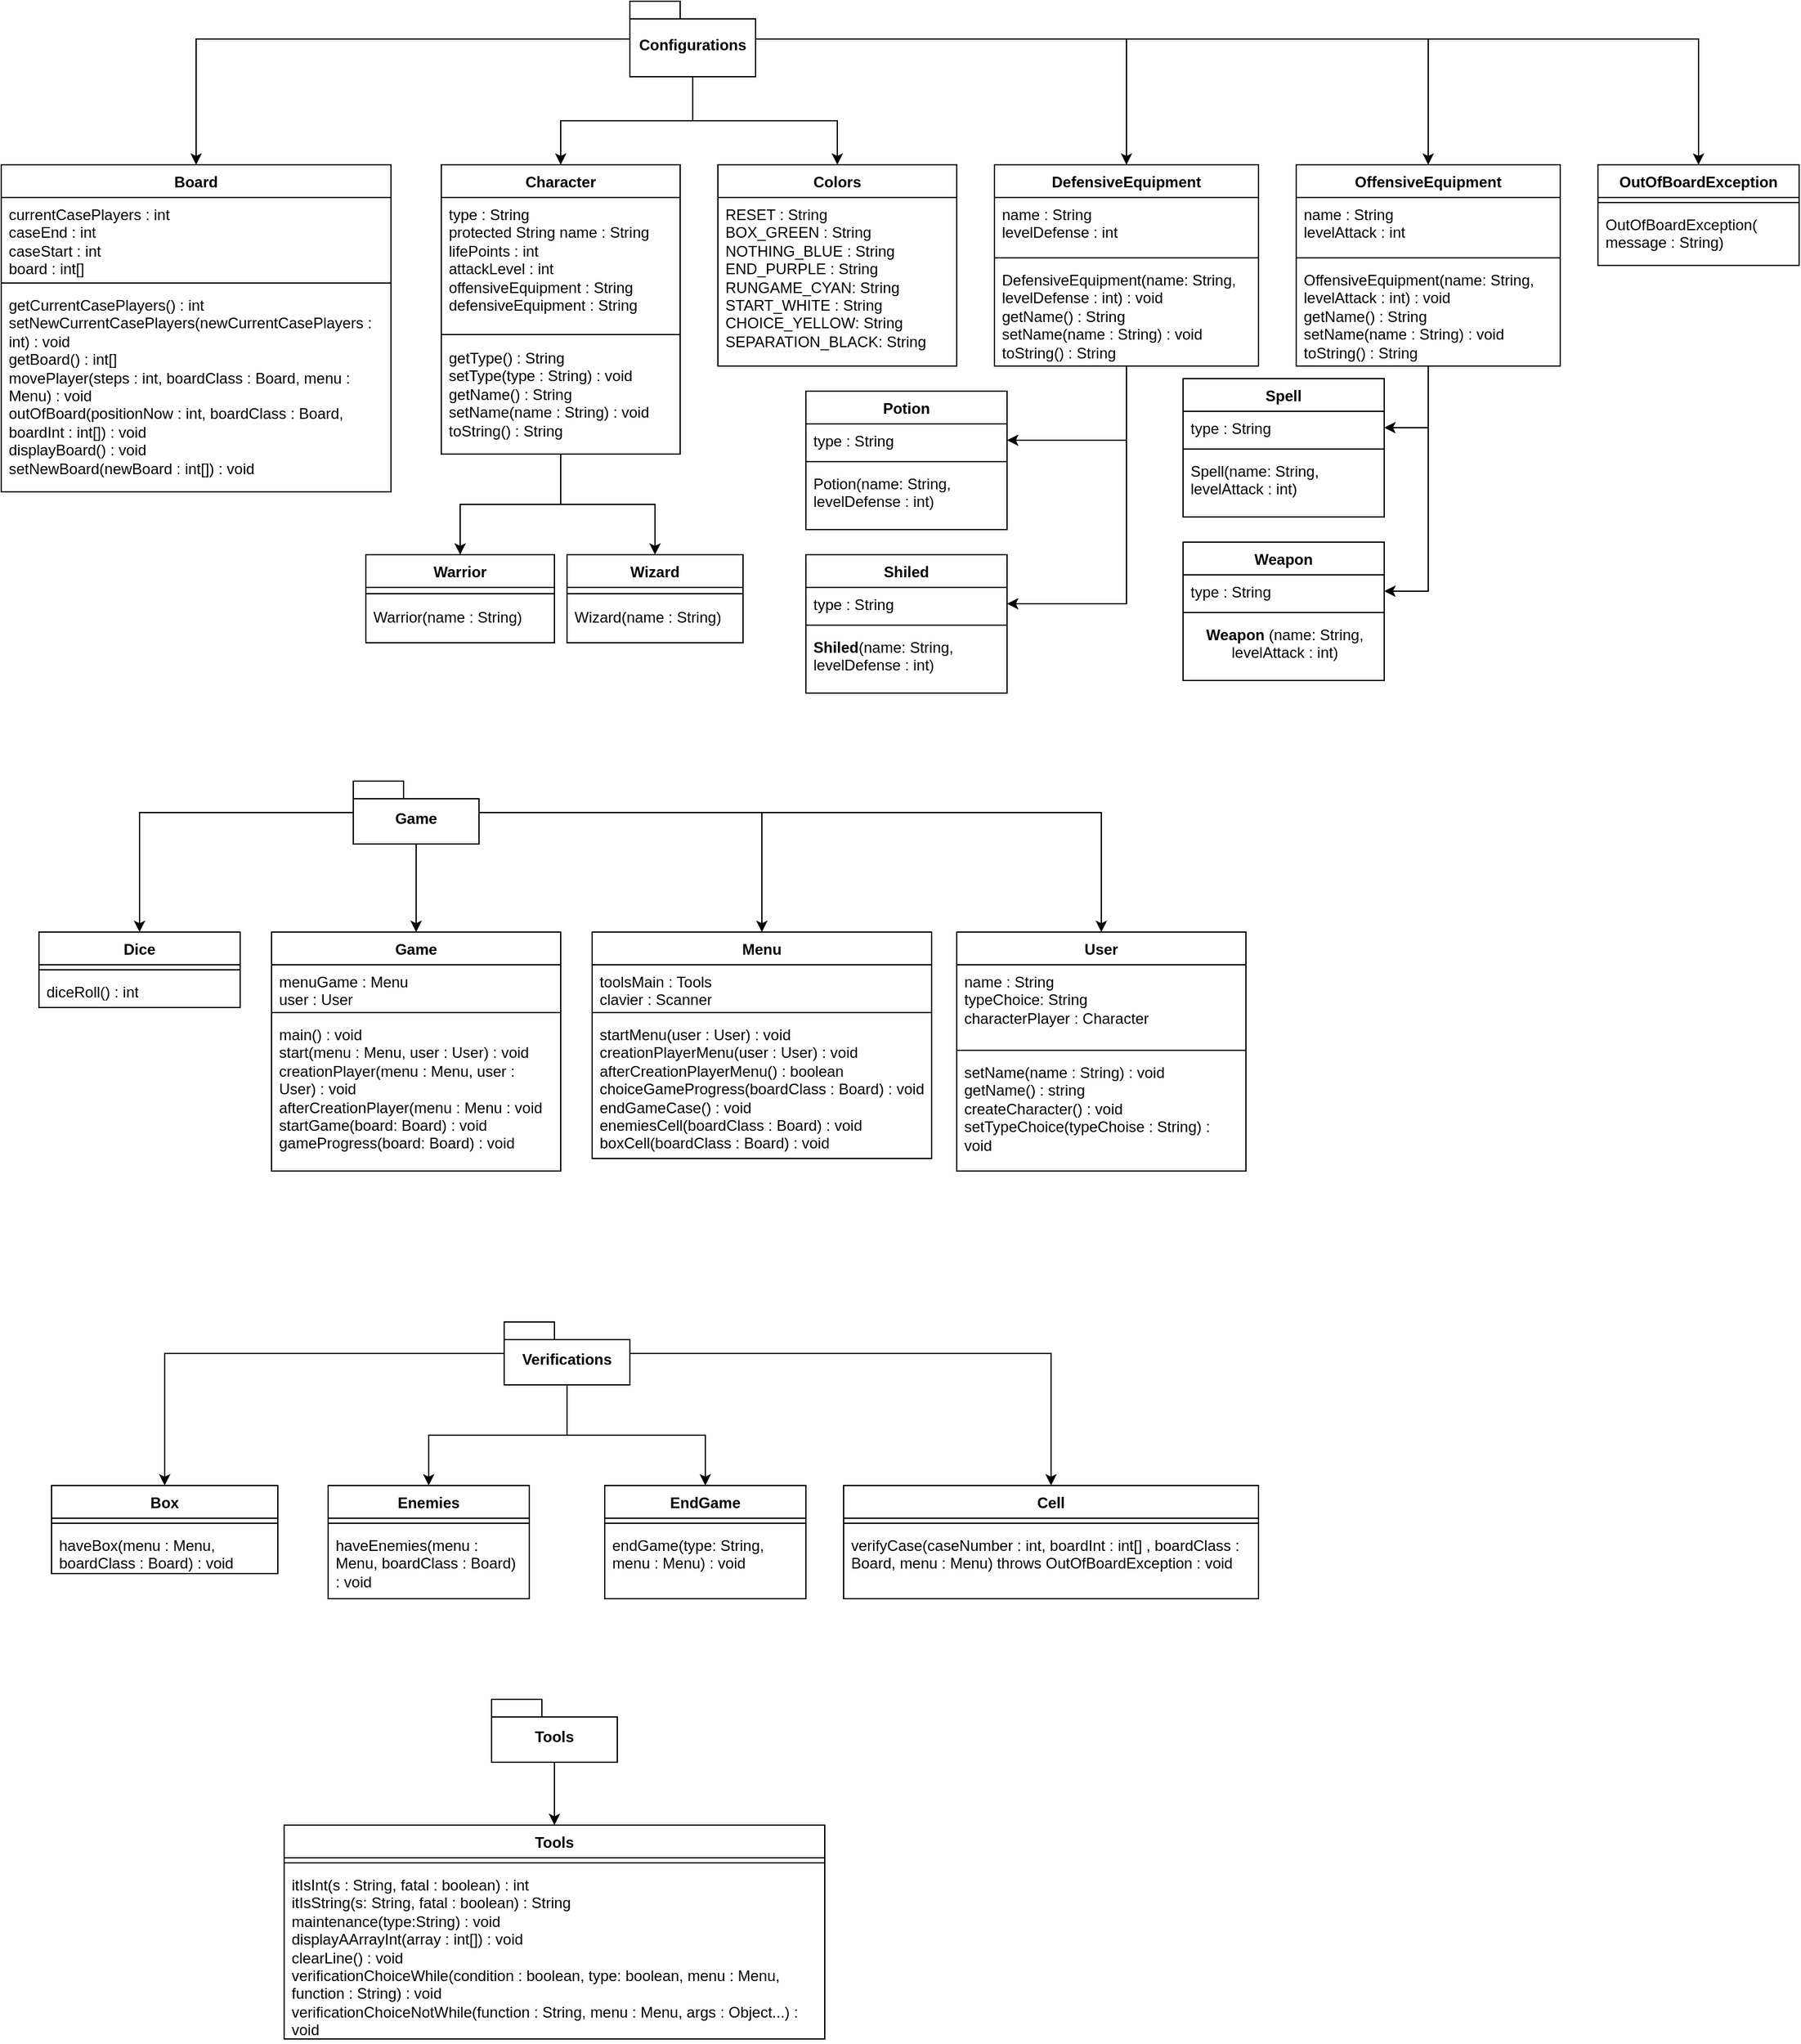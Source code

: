 <mxfile version="28.0.7">
  <diagram name="Page-1" id="CrOnmMi4J_5lJoW1jnji">
    <mxGraphModel dx="5704" dy="2904" grid="1" gridSize="10" guides="1" tooltips="1" connect="1" arrows="1" fold="1" page="1" pageScale="1" pageWidth="3300" pageHeight="2339" math="0" shadow="0">
      <root>
        <mxCell id="0" />
        <mxCell id="1" parent="0" />
        <mxCell id="Xvq-lza0X-djxPscBTqz-2" value="Board" style="swimlane;fontStyle=1;align=center;verticalAlign=top;childLayout=stackLayout;horizontal=1;startSize=26;horizontalStack=0;resizeParent=1;resizeParentMax=0;resizeLast=0;collapsible=1;marginBottom=0;whiteSpace=wrap;html=1;" parent="1" vertex="1">
          <mxGeometry x="30" y="140" width="310" height="260" as="geometry" />
        </mxCell>
        <mxCell id="Xvq-lza0X-djxPscBTqz-3" value="&lt;div&gt;currentCasePlayers : int&lt;/div&gt;&lt;div&gt;caseEnd : int&lt;/div&gt;&lt;div&gt;caseStart : int&lt;/div&gt;&lt;div&gt;board : int[]&lt;/div&gt;" style="text;strokeColor=none;fillColor=none;align=left;verticalAlign=top;spacingLeft=4;spacingRight=4;overflow=hidden;rotatable=0;points=[[0,0.5],[1,0.5]];portConstraint=eastwest;whiteSpace=wrap;html=1;" parent="Xvq-lza0X-djxPscBTqz-2" vertex="1">
          <mxGeometry y="26" width="310" height="64" as="geometry" />
        </mxCell>
        <mxCell id="Xvq-lza0X-djxPscBTqz-4" value="" style="line;strokeWidth=1;fillColor=none;align=left;verticalAlign=middle;spacingTop=-1;spacingLeft=3;spacingRight=3;rotatable=0;labelPosition=right;points=[];portConstraint=eastwest;strokeColor=inherit;" parent="Xvq-lza0X-djxPscBTqz-2" vertex="1">
          <mxGeometry y="90" width="310" height="8" as="geometry" />
        </mxCell>
        <mxCell id="Xvq-lza0X-djxPscBTqz-5" value="&lt;div&gt;getCurrentCasePlayers() : int&lt;/div&gt;&lt;div&gt;setNewCurrentCasePlayers(newCurrentCasePlayers : int) : void&lt;/div&gt;&lt;div&gt;getBoard() : int[]&lt;/div&gt;&lt;div&gt;movePlayer(steps : int, boardClass : Board, menu : Menu) : void&lt;/div&gt;&lt;div&gt;outOfBoard(positionNow : int, boardClass : Board, boardInt : int[]) : void&lt;/div&gt;&lt;div&gt;displayBoard() : void&lt;/div&gt;&lt;div&gt;setNewBoard(newBoard : int[]) : void&lt;/div&gt;" style="text;strokeColor=none;fillColor=none;align=left;verticalAlign=top;spacingLeft=4;spacingRight=4;overflow=hidden;rotatable=0;points=[[0,0.5],[1,0.5]];portConstraint=eastwest;whiteSpace=wrap;html=1;" parent="Xvq-lza0X-djxPscBTqz-2" vertex="1">
          <mxGeometry y="98" width="310" height="162" as="geometry" />
        </mxCell>
        <mxCell id="kYztOx51puu3Mf80ylwT-23" style="edgeStyle=orthogonalEdgeStyle;rounded=0;orthogonalLoop=1;jettySize=auto;html=1;entryX=0.5;entryY=0;entryDx=0;entryDy=0;" edge="1" parent="1" source="mu9f99pklsNn_qZX0C5U-1" target="Xvq-lza0X-djxPscBTqz-2">
          <mxGeometry relative="1" as="geometry" />
        </mxCell>
        <mxCell id="kYztOx51puu3Mf80ylwT-24" style="edgeStyle=orthogonalEdgeStyle;rounded=0;orthogonalLoop=1;jettySize=auto;html=1;entryX=0.5;entryY=0;entryDx=0;entryDy=0;" edge="1" parent="1" source="mu9f99pklsNn_qZX0C5U-1" target="kYztOx51puu3Mf80ylwT-2">
          <mxGeometry relative="1" as="geometry" />
        </mxCell>
        <mxCell id="kYztOx51puu3Mf80ylwT-25" style="edgeStyle=orthogonalEdgeStyle;rounded=0;orthogonalLoop=1;jettySize=auto;html=1;entryX=0.5;entryY=0;entryDx=0;entryDy=0;" edge="1" parent="1" source="mu9f99pklsNn_qZX0C5U-1" target="kYztOx51puu3Mf80ylwT-6">
          <mxGeometry relative="1" as="geometry" />
        </mxCell>
        <mxCell id="kYztOx51puu3Mf80ylwT-26" style="edgeStyle=orthogonalEdgeStyle;rounded=0;orthogonalLoop=1;jettySize=auto;html=1;" edge="1" parent="1" source="mu9f99pklsNn_qZX0C5U-1" target="kYztOx51puu3Mf80ylwT-15">
          <mxGeometry relative="1" as="geometry" />
        </mxCell>
        <mxCell id="kYztOx51puu3Mf80ylwT-27" style="edgeStyle=orthogonalEdgeStyle;rounded=0;orthogonalLoop=1;jettySize=auto;html=1;entryX=0.5;entryY=0;entryDx=0;entryDy=0;" edge="1" parent="1" source="mu9f99pklsNn_qZX0C5U-1" target="kYztOx51puu3Mf80ylwT-19">
          <mxGeometry relative="1" as="geometry" />
        </mxCell>
        <mxCell id="kYztOx51puu3Mf80ylwT-65" style="edgeStyle=orthogonalEdgeStyle;rounded=0;orthogonalLoop=1;jettySize=auto;html=1;entryX=0.5;entryY=0;entryDx=0;entryDy=0;" edge="1" parent="1" source="mu9f99pklsNn_qZX0C5U-1" target="kYztOx51puu3Mf80ylwT-61">
          <mxGeometry relative="1" as="geometry" />
        </mxCell>
        <mxCell id="mu9f99pklsNn_qZX0C5U-1" value="Configurations" style="shape=folder;fontStyle=1;spacingTop=10;tabWidth=40;tabHeight=14;tabPosition=left;html=1;whiteSpace=wrap;" parent="1" vertex="1">
          <mxGeometry x="530" y="10" width="100" height="60" as="geometry" />
        </mxCell>
        <mxCell id="mu9f99pklsNn_qZX0C5U-54" style="edgeStyle=orthogonalEdgeStyle;rounded=0;orthogonalLoop=1;jettySize=auto;html=1;entryX=0.5;entryY=0;entryDx=0;entryDy=0;" parent="1" source="mu9f99pklsNn_qZX0C5U-36" target="mu9f99pklsNn_qZX0C5U-37" edge="1">
          <mxGeometry relative="1" as="geometry" />
        </mxCell>
        <mxCell id="mu9f99pklsNn_qZX0C5U-55" style="edgeStyle=orthogonalEdgeStyle;rounded=0;orthogonalLoop=1;jettySize=auto;html=1;entryX=0.5;entryY=0;entryDx=0;entryDy=0;" parent="1" source="mu9f99pklsNn_qZX0C5U-36" target="mu9f99pklsNn_qZX0C5U-41" edge="1">
          <mxGeometry relative="1" as="geometry" />
        </mxCell>
        <mxCell id="kYztOx51puu3Mf80ylwT-73" style="edgeStyle=orthogonalEdgeStyle;rounded=0;orthogonalLoop=1;jettySize=auto;html=1;entryX=0.5;entryY=0;entryDx=0;entryDy=0;" edge="1" parent="1" source="mu9f99pklsNn_qZX0C5U-36" target="kYztOx51puu3Mf80ylwT-66">
          <mxGeometry relative="1" as="geometry" />
        </mxCell>
        <mxCell id="kYztOx51puu3Mf80ylwT-78" style="edgeStyle=orthogonalEdgeStyle;rounded=0;orthogonalLoop=1;jettySize=auto;html=1;entryX=0.5;entryY=0;entryDx=0;entryDy=0;" edge="1" parent="1" source="mu9f99pklsNn_qZX0C5U-36" target="kYztOx51puu3Mf80ylwT-74">
          <mxGeometry relative="1" as="geometry" />
        </mxCell>
        <mxCell id="mu9f99pklsNn_qZX0C5U-36" value="Game" style="shape=folder;fontStyle=1;spacingTop=10;tabWidth=40;tabHeight=14;tabPosition=left;html=1;whiteSpace=wrap;" parent="1" vertex="1">
          <mxGeometry x="310" y="630" width="100" height="50" as="geometry" />
        </mxCell>
        <mxCell id="mu9f99pklsNn_qZX0C5U-37" value="Dice" style="swimlane;fontStyle=1;align=center;verticalAlign=top;childLayout=stackLayout;horizontal=1;startSize=26;horizontalStack=0;resizeParent=1;resizeParentMax=0;resizeLast=0;collapsible=1;marginBottom=0;whiteSpace=wrap;html=1;" parent="1" vertex="1">
          <mxGeometry x="60" y="750" width="160" height="60" as="geometry" />
        </mxCell>
        <mxCell id="mu9f99pklsNn_qZX0C5U-39" value="" style="line;strokeWidth=1;fillColor=none;align=left;verticalAlign=middle;spacingTop=-1;spacingLeft=3;spacingRight=3;rotatable=0;labelPosition=right;points=[];portConstraint=eastwest;strokeColor=inherit;" parent="mu9f99pklsNn_qZX0C5U-37" vertex="1">
          <mxGeometry y="26" width="160" height="8" as="geometry" />
        </mxCell>
        <mxCell id="mu9f99pklsNn_qZX0C5U-40" value="diceRoll() : int" style="text;strokeColor=none;fillColor=none;align=left;verticalAlign=top;spacingLeft=4;spacingRight=4;overflow=hidden;rotatable=0;points=[[0,0.5],[1,0.5]];portConstraint=eastwest;whiteSpace=wrap;html=1;" parent="mu9f99pklsNn_qZX0C5U-37" vertex="1">
          <mxGeometry y="34" width="160" height="26" as="geometry" />
        </mxCell>
        <mxCell id="mu9f99pklsNn_qZX0C5U-41" value="Game" style="swimlane;fontStyle=1;align=center;verticalAlign=top;childLayout=stackLayout;horizontal=1;startSize=26;horizontalStack=0;resizeParent=1;resizeParentMax=0;resizeLast=0;collapsible=1;marginBottom=0;whiteSpace=wrap;html=1;" parent="1" vertex="1">
          <mxGeometry x="245" y="750" width="230" height="190" as="geometry" />
        </mxCell>
        <mxCell id="mu9f99pklsNn_qZX0C5U-42" value="menuGame : Menu&lt;div&gt;user : User&lt;/div&gt;" style="text;strokeColor=none;fillColor=none;align=left;verticalAlign=top;spacingLeft=4;spacingRight=4;overflow=hidden;rotatable=0;points=[[0,0.5],[1,0.5]];portConstraint=eastwest;whiteSpace=wrap;html=1;" parent="mu9f99pklsNn_qZX0C5U-41" vertex="1">
          <mxGeometry y="26" width="230" height="34" as="geometry" />
        </mxCell>
        <mxCell id="mu9f99pklsNn_qZX0C5U-43" value="" style="line;strokeWidth=1;fillColor=none;align=left;verticalAlign=middle;spacingTop=-1;spacingLeft=3;spacingRight=3;rotatable=0;labelPosition=right;points=[];portConstraint=eastwest;strokeColor=inherit;" parent="mu9f99pklsNn_qZX0C5U-41" vertex="1">
          <mxGeometry y="60" width="230" height="8" as="geometry" />
        </mxCell>
        <mxCell id="mu9f99pklsNn_qZX0C5U-44" value="&lt;div&gt;main() : void&lt;/div&gt;start(menu : Menu, user : User) : void&lt;div&gt;creationPlayer&lt;span style=&quot;background-color: transparent; color: light-dark(rgb(0, 0, 0), rgb(255, 255, 255));&quot;&gt;(menu : Menu, user : User) : void&lt;/span&gt;&lt;/div&gt;&lt;div&gt;afterCreationPlayer(menu : Menu : void&lt;span style=&quot;background-color: transparent; color: light-dark(rgb(0, 0, 0), rgb(255, 255, 255));&quot;&gt;&lt;/span&gt;&lt;/div&gt;&lt;div&gt;startGame(board: Board) : void&lt;/div&gt;&lt;div&gt;gameProgress(board: Board) : void&lt;/div&gt;" style="text;strokeColor=none;fillColor=none;align=left;verticalAlign=top;spacingLeft=4;spacingRight=4;overflow=hidden;rotatable=0;points=[[0,0.5],[1,0.5]];portConstraint=eastwest;whiteSpace=wrap;html=1;" parent="mu9f99pklsNn_qZX0C5U-41" vertex="1">
          <mxGeometry y="68" width="230" height="122" as="geometry" />
        </mxCell>
        <mxCell id="mu9f99pklsNn_qZX0C5U-58" value="Box" style="swimlane;fontStyle=1;align=center;verticalAlign=top;childLayout=stackLayout;horizontal=1;startSize=26;horizontalStack=0;resizeParent=1;resizeParentMax=0;resizeLast=0;collapsible=1;marginBottom=0;whiteSpace=wrap;html=1;" parent="1" vertex="1">
          <mxGeometry x="70" y="1190" width="180" height="70" as="geometry" />
        </mxCell>
        <mxCell id="mu9f99pklsNn_qZX0C5U-60" value="" style="line;strokeWidth=1;fillColor=none;align=left;verticalAlign=middle;spacingTop=-1;spacingLeft=3;spacingRight=3;rotatable=0;labelPosition=right;points=[];portConstraint=eastwest;strokeColor=inherit;" parent="mu9f99pklsNn_qZX0C5U-58" vertex="1">
          <mxGeometry y="26" width="180" height="8" as="geometry" />
        </mxCell>
        <mxCell id="mu9f99pklsNn_qZX0C5U-61" value="haveBox(menu : Menu, boardClass : Board) : void" style="text;strokeColor=none;fillColor=none;align=left;verticalAlign=top;spacingLeft=4;spacingRight=4;overflow=hidden;rotatable=0;points=[[0,0.5],[1,0.5]];portConstraint=eastwest;whiteSpace=wrap;html=1;" parent="mu9f99pklsNn_qZX0C5U-58" vertex="1">
          <mxGeometry y="34" width="180" height="36" as="geometry" />
        </mxCell>
        <mxCell id="mu9f99pklsNn_qZX0C5U-62" style="edgeStyle=orthogonalEdgeStyle;rounded=0;orthogonalLoop=1;jettySize=auto;html=1;entryX=0.5;entryY=0;entryDx=0;entryDy=0;" parent="1" source="mu9f99pklsNn_qZX0C5U-65" target="mu9f99pklsNn_qZX0C5U-58" edge="1">
          <mxGeometry relative="1" as="geometry" />
        </mxCell>
        <mxCell id="mu9f99pklsNn_qZX0C5U-78" style="edgeStyle=orthogonalEdgeStyle;rounded=0;orthogonalLoop=1;jettySize=auto;html=1;entryX=0.5;entryY=0;entryDx=0;entryDy=0;" parent="1" source="mu9f99pklsNn_qZX0C5U-65" target="mu9f99pklsNn_qZX0C5U-66" edge="1">
          <mxGeometry relative="1" as="geometry" />
        </mxCell>
        <mxCell id="mu9f99pklsNn_qZX0C5U-79" style="edgeStyle=orthogonalEdgeStyle;rounded=0;orthogonalLoop=1;jettySize=auto;html=1;entryX=0.5;entryY=0;entryDx=0;entryDy=0;" parent="1" source="mu9f99pklsNn_qZX0C5U-65" target="mu9f99pklsNn_qZX0C5U-70" edge="1">
          <mxGeometry relative="1" as="geometry" />
        </mxCell>
        <mxCell id="mu9f99pklsNn_qZX0C5U-80" style="edgeStyle=orthogonalEdgeStyle;rounded=0;orthogonalLoop=1;jettySize=auto;html=1;entryX=0.5;entryY=0;entryDx=0;entryDy=0;" parent="1" source="mu9f99pklsNn_qZX0C5U-65" target="mu9f99pklsNn_qZX0C5U-74" edge="1">
          <mxGeometry relative="1" as="geometry" />
        </mxCell>
        <mxCell id="mu9f99pklsNn_qZX0C5U-65" value="Verifications" style="shape=folder;fontStyle=1;spacingTop=10;tabWidth=40;tabHeight=14;tabPosition=left;html=1;whiteSpace=wrap;" parent="1" vertex="1">
          <mxGeometry x="430" y="1060" width="100" height="50" as="geometry" />
        </mxCell>
        <mxCell id="mu9f99pklsNn_qZX0C5U-66" value="Enemies" style="swimlane;fontStyle=1;align=center;verticalAlign=top;childLayout=stackLayout;horizontal=1;startSize=26;horizontalStack=0;resizeParent=1;resizeParentMax=0;resizeLast=0;collapsible=1;marginBottom=0;whiteSpace=wrap;html=1;" parent="1" vertex="1">
          <mxGeometry x="290" y="1190" width="160" height="90" as="geometry" />
        </mxCell>
        <mxCell id="mu9f99pklsNn_qZX0C5U-68" value="" style="line;strokeWidth=1;fillColor=none;align=left;verticalAlign=middle;spacingTop=-1;spacingLeft=3;spacingRight=3;rotatable=0;labelPosition=right;points=[];portConstraint=eastwest;strokeColor=inherit;" parent="mu9f99pklsNn_qZX0C5U-66" vertex="1">
          <mxGeometry y="26" width="160" height="8" as="geometry" />
        </mxCell>
        <mxCell id="mu9f99pklsNn_qZX0C5U-69" value="haveEnemies(menu : Menu, boardClass : Board) : void" style="text;strokeColor=none;fillColor=none;align=left;verticalAlign=top;spacingLeft=4;spacingRight=4;overflow=hidden;rotatable=0;points=[[0,0.5],[1,0.5]];portConstraint=eastwest;whiteSpace=wrap;html=1;" parent="mu9f99pklsNn_qZX0C5U-66" vertex="1">
          <mxGeometry y="34" width="160" height="56" as="geometry" />
        </mxCell>
        <mxCell id="mu9f99pklsNn_qZX0C5U-70" value="EndGame" style="swimlane;fontStyle=1;align=center;verticalAlign=top;childLayout=stackLayout;horizontal=1;startSize=26;horizontalStack=0;resizeParent=1;resizeParentMax=0;resizeLast=0;collapsible=1;marginBottom=0;whiteSpace=wrap;html=1;" parent="1" vertex="1">
          <mxGeometry x="510" y="1190" width="160" height="90" as="geometry" />
        </mxCell>
        <mxCell id="mu9f99pklsNn_qZX0C5U-72" value="" style="line;strokeWidth=1;fillColor=none;align=left;verticalAlign=middle;spacingTop=-1;spacingLeft=3;spacingRight=3;rotatable=0;labelPosition=right;points=[];portConstraint=eastwest;strokeColor=inherit;" parent="mu9f99pklsNn_qZX0C5U-70" vertex="1">
          <mxGeometry y="26" width="160" height="8" as="geometry" />
        </mxCell>
        <mxCell id="mu9f99pklsNn_qZX0C5U-73" value="endGame(type: String, menu : Menu) : void" style="text;strokeColor=none;fillColor=none;align=left;verticalAlign=top;spacingLeft=4;spacingRight=4;overflow=hidden;rotatable=0;points=[[0,0.5],[1,0.5]];portConstraint=eastwest;whiteSpace=wrap;html=1;" parent="mu9f99pklsNn_qZX0C5U-70" vertex="1">
          <mxGeometry y="34" width="160" height="56" as="geometry" />
        </mxCell>
        <mxCell id="mu9f99pklsNn_qZX0C5U-74" value="Cell" style="swimlane;fontStyle=1;align=center;verticalAlign=top;childLayout=stackLayout;horizontal=1;startSize=26;horizontalStack=0;resizeParent=1;resizeParentMax=0;resizeLast=0;collapsible=1;marginBottom=0;whiteSpace=wrap;html=1;" parent="1" vertex="1">
          <mxGeometry x="700" y="1190" width="330" height="90" as="geometry" />
        </mxCell>
        <mxCell id="mu9f99pklsNn_qZX0C5U-76" value="" style="line;strokeWidth=1;fillColor=none;align=left;verticalAlign=middle;spacingTop=-1;spacingLeft=3;spacingRight=3;rotatable=0;labelPosition=right;points=[];portConstraint=eastwest;strokeColor=inherit;" parent="mu9f99pklsNn_qZX0C5U-74" vertex="1">
          <mxGeometry y="26" width="330" height="8" as="geometry" />
        </mxCell>
        <mxCell id="mu9f99pklsNn_qZX0C5U-77" value="verifyCase(caseNumber : int, boardInt : int[] , boardClass : Board, menu : Menu) throws OutOfBoardException : void&amp;nbsp;" style="text;strokeColor=none;fillColor=none;align=left;verticalAlign=top;spacingLeft=4;spacingRight=4;overflow=hidden;rotatable=0;points=[[0,0.5],[1,0.5]];portConstraint=eastwest;whiteSpace=wrap;html=1;" parent="mu9f99pklsNn_qZX0C5U-74" vertex="1">
          <mxGeometry y="34" width="330" height="56" as="geometry" />
        </mxCell>
        <mxCell id="kYztOx51puu3Mf80ylwT-32" value="" style="edgeStyle=orthogonalEdgeStyle;rounded=0;orthogonalLoop=1;jettySize=auto;html=1;" edge="1" parent="1" source="kYztOx51puu3Mf80ylwT-2" target="kYztOx51puu3Mf80ylwT-28">
          <mxGeometry relative="1" as="geometry" />
        </mxCell>
        <mxCell id="kYztOx51puu3Mf80ylwT-36" style="edgeStyle=orthogonalEdgeStyle;rounded=0;orthogonalLoop=1;jettySize=auto;html=1;entryX=0.5;entryY=0;entryDx=0;entryDy=0;" edge="1" parent="1" source="kYztOx51puu3Mf80ylwT-2" target="kYztOx51puu3Mf80ylwT-33">
          <mxGeometry relative="1" as="geometry" />
        </mxCell>
        <mxCell id="kYztOx51puu3Mf80ylwT-2" value="Character" style="swimlane;fontStyle=1;align=center;verticalAlign=top;childLayout=stackLayout;horizontal=1;startSize=26;horizontalStack=0;resizeParent=1;resizeParentMax=0;resizeLast=0;collapsible=1;marginBottom=0;whiteSpace=wrap;html=1;" vertex="1" parent="1">
          <mxGeometry x="380" y="140" width="190" height="230" as="geometry" />
        </mxCell>
        <mxCell id="kYztOx51puu3Mf80ylwT-3" value="&lt;div&gt;type :&amp;nbsp;&lt;span style=&quot;background-color: transparent; color: light-dark(rgb(0, 0, 0), rgb(255, 255, 255));&quot;&gt;String&lt;/span&gt;&lt;/div&gt;&lt;div&gt;&lt;span style=&quot;background-color: transparent; color: light-dark(rgb(0, 0, 0), rgb(255, 255, 255));&quot;&gt;protected String name&amp;nbsp;&lt;/span&gt;&lt;span style=&quot;background-color: transparent; color: light-dark(rgb(0, 0, 0), rgb(255, 255, 255));&quot;&gt;:&amp;nbsp;&lt;/span&gt;&lt;span style=&quot;background-color: transparent; color: light-dark(rgb(0, 0, 0), rgb(255, 255, 255));&quot;&gt;String&lt;/span&gt;&lt;/div&gt;&lt;div&gt;&lt;span style=&quot;background-color: transparent; color: light-dark(rgb(0, 0, 0), rgb(255, 255, 255));&quot;&gt;lifePoints&amp;nbsp;&lt;/span&gt;&lt;span style=&quot;background-color: transparent; color: light-dark(rgb(0, 0, 0), rgb(255, 255, 255));&quot;&gt;:&amp;nbsp;&lt;/span&gt;&lt;span style=&quot;background-color: transparent; color: light-dark(rgb(0, 0, 0), rgb(255, 255, 255));&quot;&gt;int&lt;/span&gt;&lt;/div&gt;&lt;div&gt;&lt;span style=&quot;background-color: transparent; color: light-dark(rgb(0, 0, 0), rgb(255, 255, 255));&quot;&gt;attackLevel&amp;nbsp;&lt;/span&gt;&lt;span style=&quot;background-color: transparent; color: light-dark(rgb(0, 0, 0), rgb(255, 255, 255));&quot;&gt;:&amp;nbsp;&lt;/span&gt;&lt;span style=&quot;background-color: transparent; color: light-dark(rgb(0, 0, 0), rgb(255, 255, 255));&quot;&gt;int&lt;/span&gt;&lt;/div&gt;&lt;div&gt;offensiveEquipment&amp;nbsp;&lt;span style=&quot;background-color: transparent; color: light-dark(rgb(0, 0, 0), rgb(255, 255, 255));&quot;&gt;:&amp;nbsp;&lt;/span&gt;&lt;span style=&quot;background-color: transparent; color: light-dark(rgb(0, 0, 0), rgb(255, 255, 255));&quot;&gt;String&lt;/span&gt;&lt;/div&gt;&lt;div&gt;&lt;span style=&quot;background-color: transparent; color: light-dark(rgb(0, 0, 0), rgb(255, 255, 255));&quot;&gt;defensiveEquipment&amp;nbsp;&lt;/span&gt;&lt;span style=&quot;background-color: transparent; color: light-dark(rgb(0, 0, 0), rgb(255, 255, 255));&quot;&gt;:&amp;nbsp;&lt;/span&gt;&lt;span style=&quot;background-color: transparent; color: light-dark(rgb(0, 0, 0), rgb(255, 255, 255));&quot;&gt;String&lt;/span&gt;&lt;/div&gt;" style="text;strokeColor=none;fillColor=none;align=left;verticalAlign=top;spacingLeft=4;spacingRight=4;overflow=hidden;rotatable=0;points=[[0,0.5],[1,0.5]];portConstraint=eastwest;whiteSpace=wrap;html=1;" vertex="1" parent="kYztOx51puu3Mf80ylwT-2">
          <mxGeometry y="26" width="190" height="104" as="geometry" />
        </mxCell>
        <mxCell id="kYztOx51puu3Mf80ylwT-4" value="" style="line;strokeWidth=1;fillColor=none;align=left;verticalAlign=middle;spacingTop=-1;spacingLeft=3;spacingRight=3;rotatable=0;labelPosition=right;points=[];portConstraint=eastwest;strokeColor=inherit;" vertex="1" parent="kYztOx51puu3Mf80ylwT-2">
          <mxGeometry y="130" width="190" height="10" as="geometry" />
        </mxCell>
        <mxCell id="kYztOx51puu3Mf80ylwT-5" value="&lt;div&gt;getType() : String&lt;/div&gt;&lt;div&gt;setType(type : String) : void&lt;/div&gt;&lt;div&gt;getName() : String&lt;/div&gt;&lt;div&gt;setName(name : String) : void&lt;/div&gt;&lt;div&gt;toString() : String&lt;/div&gt;" style="text;strokeColor=none;fillColor=none;align=left;verticalAlign=top;spacingLeft=4;spacingRight=4;overflow=hidden;rotatable=0;points=[[0,0.5],[1,0.5]];portConstraint=eastwest;whiteSpace=wrap;html=1;" vertex="1" parent="kYztOx51puu3Mf80ylwT-2">
          <mxGeometry y="140" width="190" height="90" as="geometry" />
        </mxCell>
        <mxCell id="kYztOx51puu3Mf80ylwT-6" value="Colors" style="swimlane;fontStyle=1;align=center;verticalAlign=top;childLayout=stackLayout;horizontal=1;startSize=26;horizontalStack=0;resizeParent=1;resizeParentMax=0;resizeLast=0;collapsible=1;marginBottom=0;whiteSpace=wrap;html=1;" vertex="1" parent="1">
          <mxGeometry x="600" y="140" width="190" height="160" as="geometry" />
        </mxCell>
        <mxCell id="kYztOx51puu3Mf80ylwT-7" value="&lt;div&gt;RESET :&amp;nbsp;&lt;span style=&quot;background-color: transparent; color: light-dark(rgb(0, 0, 0), rgb(255, 255, 255));&quot;&gt;String&lt;/span&gt;&lt;/div&gt;&lt;div&gt;BOX_GREEN&amp;nbsp;&lt;span style=&quot;background-color: transparent; color: light-dark(rgb(0, 0, 0), rgb(255, 255, 255));&quot;&gt;:&amp;nbsp;&lt;/span&gt;&lt;span style=&quot;background-color: transparent; color: light-dark(rgb(0, 0, 0), rgb(255, 255, 255));&quot;&gt;String&lt;/span&gt;&lt;/div&gt;&lt;div&gt;NOTHING_BLUE&amp;nbsp;&lt;span style=&quot;background-color: transparent; color: light-dark(rgb(0, 0, 0), rgb(255, 255, 255));&quot;&gt;:&amp;nbsp;&lt;/span&gt;&lt;span style=&quot;background-color: transparent; color: light-dark(rgb(0, 0, 0), rgb(255, 255, 255));&quot;&gt;String&lt;/span&gt;&lt;/div&gt;&lt;div&gt;END_PURPLE&amp;nbsp;&lt;span style=&quot;background-color: transparent; color: light-dark(rgb(0, 0, 0), rgb(255, 255, 255));&quot;&gt;:&amp;nbsp;&lt;/span&gt;&lt;span style=&quot;background-color: transparent; color: light-dark(rgb(0, 0, 0), rgb(255, 255, 255));&quot;&gt;String&lt;/span&gt;&lt;/div&gt;&lt;div&gt;RUNGAME_CYAN&lt;span style=&quot;background-color: transparent; color: light-dark(rgb(0, 0, 0), rgb(255, 255, 255));&quot;&gt;:&amp;nbsp;&lt;/span&gt;&lt;span style=&quot;background-color: transparent; color: light-dark(rgb(0, 0, 0), rgb(255, 255, 255));&quot;&gt;String&lt;/span&gt;&lt;/div&gt;&lt;div&gt;START_WHITE&amp;nbsp;&lt;span style=&quot;background-color: transparent; color: light-dark(rgb(0, 0, 0), rgb(255, 255, 255));&quot;&gt;:&amp;nbsp;&lt;/span&gt;&lt;span style=&quot;background-color: transparent; color: light-dark(rgb(0, 0, 0), rgb(255, 255, 255));&quot;&gt;String&lt;/span&gt;&lt;/div&gt;&lt;div&gt;CHOICE_YELLOW&lt;span style=&quot;background-color: transparent; color: light-dark(rgb(0, 0, 0), rgb(255, 255, 255));&quot;&gt;:&amp;nbsp;&lt;/span&gt;&lt;span style=&quot;background-color: transparent; color: light-dark(rgb(0, 0, 0), rgb(255, 255, 255));&quot;&gt;String&lt;/span&gt;&lt;/div&gt;&lt;div&gt;SEPARATION_BLACK&lt;span style=&quot;background-color: transparent; color: light-dark(rgb(0, 0, 0), rgb(255, 255, 255));&quot;&gt;:&amp;nbsp;&lt;/span&gt;&lt;span style=&quot;background-color: transparent; color: light-dark(rgb(0, 0, 0), rgb(255, 255, 255));&quot;&gt;String&lt;/span&gt;&lt;/div&gt;" style="text;strokeColor=none;fillColor=none;align=left;verticalAlign=top;spacingLeft=4;spacingRight=4;overflow=hidden;rotatable=0;points=[[0,0.5],[1,0.5]];portConstraint=eastwest;whiteSpace=wrap;html=1;" vertex="1" parent="kYztOx51puu3Mf80ylwT-6">
          <mxGeometry y="26" width="190" height="134" as="geometry" />
        </mxCell>
        <mxCell id="kYztOx51puu3Mf80ylwT-40" style="edgeStyle=orthogonalEdgeStyle;rounded=0;orthogonalLoop=1;jettySize=auto;html=1;entryX=1;entryY=0.5;entryDx=0;entryDy=0;" edge="1" parent="1" source="kYztOx51puu3Mf80ylwT-15" target="kYztOx51puu3Mf80ylwT-42">
          <mxGeometry relative="1" as="geometry">
            <mxPoint x="860" y="357.5" as="targetPoint" />
          </mxGeometry>
        </mxCell>
        <mxCell id="kYztOx51puu3Mf80ylwT-50" style="edgeStyle=orthogonalEdgeStyle;rounded=0;orthogonalLoop=1;jettySize=auto;html=1;entryX=1;entryY=0.5;entryDx=0;entryDy=0;" edge="1" parent="1" source="kYztOx51puu3Mf80ylwT-15" target="kYztOx51puu3Mf80ylwT-46">
          <mxGeometry relative="1" as="geometry" />
        </mxCell>
        <mxCell id="kYztOx51puu3Mf80ylwT-15" value="DefensiveEquipment" style="swimlane;fontStyle=1;align=center;verticalAlign=top;childLayout=stackLayout;horizontal=1;startSize=26;horizontalStack=0;resizeParent=1;resizeParentMax=0;resizeLast=0;collapsible=1;marginBottom=0;whiteSpace=wrap;html=1;" vertex="1" parent="1">
          <mxGeometry x="820" y="140" width="210" height="160" as="geometry" />
        </mxCell>
        <mxCell id="kYztOx51puu3Mf80ylwT-16" value="&lt;div&gt;name :&amp;nbsp;&lt;span style=&quot;background-color: transparent; color: light-dark(rgb(0, 0, 0), rgb(255, 255, 255));&quot;&gt;String&lt;/span&gt;&lt;/div&gt;&lt;div&gt;&lt;span style=&quot;background-color: transparent; color: light-dark(rgb(0, 0, 0), rgb(255, 255, 255));&quot;&gt;levelDefense :&amp;nbsp;&lt;/span&gt;&lt;span style=&quot;background-color: transparent; color: light-dark(rgb(0, 0, 0), rgb(255, 255, 255));&quot;&gt;int&lt;/span&gt;&lt;/div&gt;" style="text;strokeColor=none;fillColor=none;align=left;verticalAlign=top;spacingLeft=4;spacingRight=4;overflow=hidden;rotatable=0;points=[[0,0.5],[1,0.5]];portConstraint=eastwest;whiteSpace=wrap;html=1;" vertex="1" parent="kYztOx51puu3Mf80ylwT-15">
          <mxGeometry y="26" width="210" height="44" as="geometry" />
        </mxCell>
        <mxCell id="kYztOx51puu3Mf80ylwT-17" value="" style="line;strokeWidth=1;fillColor=none;align=left;verticalAlign=middle;spacingTop=-1;spacingLeft=3;spacingRight=3;rotatable=0;labelPosition=right;points=[];portConstraint=eastwest;strokeColor=inherit;" vertex="1" parent="kYztOx51puu3Mf80ylwT-15">
          <mxGeometry y="70" width="210" height="8" as="geometry" />
        </mxCell>
        <mxCell id="kYztOx51puu3Mf80ylwT-18" value="DefensiveEquipment(name: String, levelDefense : int) : void&lt;div&gt;&lt;div&gt;getName() : String&lt;/div&gt;&lt;div&gt;setName(name : String) : void&lt;/div&gt;&lt;/div&gt;&lt;div&gt;toString() : String&lt;/div&gt;" style="text;strokeColor=none;fillColor=none;align=left;verticalAlign=top;spacingLeft=4;spacingRight=4;overflow=hidden;rotatable=0;points=[[0,0.5],[1,0.5]];portConstraint=eastwest;whiteSpace=wrap;html=1;" vertex="1" parent="kYztOx51puu3Mf80ylwT-15">
          <mxGeometry y="78" width="210" height="82" as="geometry" />
        </mxCell>
        <mxCell id="kYztOx51puu3Mf80ylwT-59" style="edgeStyle=orthogonalEdgeStyle;rounded=0;orthogonalLoop=1;jettySize=auto;html=1;entryX=1;entryY=0.5;entryDx=0;entryDy=0;" edge="1" parent="1" source="kYztOx51puu3Mf80ylwT-19" target="kYztOx51puu3Mf80ylwT-52">
          <mxGeometry relative="1" as="geometry" />
        </mxCell>
        <mxCell id="kYztOx51puu3Mf80ylwT-60" style="edgeStyle=orthogonalEdgeStyle;rounded=0;orthogonalLoop=1;jettySize=auto;html=1;entryX=1;entryY=0.5;entryDx=0;entryDy=0;" edge="1" parent="1" source="kYztOx51puu3Mf80ylwT-19" target="kYztOx51puu3Mf80ylwT-56">
          <mxGeometry relative="1" as="geometry" />
        </mxCell>
        <mxCell id="kYztOx51puu3Mf80ylwT-19" value="OffensiveEquipment" style="swimlane;fontStyle=1;align=center;verticalAlign=top;childLayout=stackLayout;horizontal=1;startSize=26;horizontalStack=0;resizeParent=1;resizeParentMax=0;resizeLast=0;collapsible=1;marginBottom=0;whiteSpace=wrap;html=1;" vertex="1" parent="1">
          <mxGeometry x="1060" y="140" width="210" height="160" as="geometry" />
        </mxCell>
        <mxCell id="kYztOx51puu3Mf80ylwT-20" value="&lt;div&gt;name :&amp;nbsp;&lt;span style=&quot;background-color: transparent; color: light-dark(rgb(0, 0, 0), rgb(255, 255, 255));&quot;&gt;String&lt;/span&gt;&lt;/div&gt;&lt;div&gt;&lt;span style=&quot;background-color: transparent;&quot;&gt;levelAttack&lt;/span&gt;&lt;span style=&quot;background-color: transparent; color: light-dark(rgb(0, 0, 0), rgb(255, 255, 255));&quot;&gt;&amp;nbsp;:&amp;nbsp;&lt;/span&gt;&lt;span style=&quot;background-color: transparent; color: light-dark(rgb(0, 0, 0), rgb(255, 255, 255));&quot;&gt;int&lt;/span&gt;&lt;/div&gt;" style="text;strokeColor=none;fillColor=none;align=left;verticalAlign=top;spacingLeft=4;spacingRight=4;overflow=hidden;rotatable=0;points=[[0,0.5],[1,0.5]];portConstraint=eastwest;whiteSpace=wrap;html=1;" vertex="1" parent="kYztOx51puu3Mf80ylwT-19">
          <mxGeometry y="26" width="210" height="44" as="geometry" />
        </mxCell>
        <mxCell id="kYztOx51puu3Mf80ylwT-21" value="" style="line;strokeWidth=1;fillColor=none;align=left;verticalAlign=middle;spacingTop=-1;spacingLeft=3;spacingRight=3;rotatable=0;labelPosition=right;points=[];portConstraint=eastwest;strokeColor=inherit;" vertex="1" parent="kYztOx51puu3Mf80ylwT-19">
          <mxGeometry y="70" width="210" height="8" as="geometry" />
        </mxCell>
        <mxCell id="kYztOx51puu3Mf80ylwT-22" value="OffensiveEquipment(name: String, levelAttack : int) : void&lt;div&gt;&lt;div&gt;getName() : String&lt;/div&gt;&lt;div&gt;setName(name : String) : void&lt;/div&gt;&lt;/div&gt;&lt;div&gt;toString() : String&lt;/div&gt;" style="text;strokeColor=none;fillColor=none;align=left;verticalAlign=top;spacingLeft=4;spacingRight=4;overflow=hidden;rotatable=0;points=[[0,0.5],[1,0.5]];portConstraint=eastwest;whiteSpace=wrap;html=1;" vertex="1" parent="kYztOx51puu3Mf80ylwT-19">
          <mxGeometry y="78" width="210" height="82" as="geometry" />
        </mxCell>
        <mxCell id="kYztOx51puu3Mf80ylwT-28" value="Warrior" style="swimlane;fontStyle=1;align=center;verticalAlign=top;childLayout=stackLayout;horizontal=1;startSize=26;horizontalStack=0;resizeParent=1;resizeParentMax=0;resizeLast=0;collapsible=1;marginBottom=0;whiteSpace=wrap;html=1;" vertex="1" parent="1">
          <mxGeometry x="320" y="450" width="150" height="70" as="geometry" />
        </mxCell>
        <mxCell id="kYztOx51puu3Mf80ylwT-30" value="" style="line;strokeWidth=1;fillColor=none;align=left;verticalAlign=middle;spacingTop=-1;spacingLeft=3;spacingRight=3;rotatable=0;labelPosition=right;points=[];portConstraint=eastwest;strokeColor=inherit;" vertex="1" parent="kYztOx51puu3Mf80ylwT-28">
          <mxGeometry y="26" width="150" height="10" as="geometry" />
        </mxCell>
        <mxCell id="kYztOx51puu3Mf80ylwT-31" value="&lt;div&gt;&lt;span style=&quot;background-color: transparent; color: light-dark(rgb(0, 0, 0), rgb(255, 255, 255));&quot;&gt;Warrior(name : String)&amp;nbsp;&lt;/span&gt;&lt;/div&gt;" style="text;strokeColor=none;fillColor=none;align=left;verticalAlign=top;spacingLeft=4;spacingRight=4;overflow=hidden;rotatable=0;points=[[0,0.5],[1,0.5]];portConstraint=eastwest;whiteSpace=wrap;html=1;" vertex="1" parent="kYztOx51puu3Mf80ylwT-28">
          <mxGeometry y="36" width="150" height="34" as="geometry" />
        </mxCell>
        <mxCell id="kYztOx51puu3Mf80ylwT-33" value="Wizard" style="swimlane;fontStyle=1;align=center;verticalAlign=top;childLayout=stackLayout;horizontal=1;startSize=26;horizontalStack=0;resizeParent=1;resizeParentMax=0;resizeLast=0;collapsible=1;marginBottom=0;whiteSpace=wrap;html=1;" vertex="1" parent="1">
          <mxGeometry x="480" y="450" width="140" height="70" as="geometry" />
        </mxCell>
        <mxCell id="kYztOx51puu3Mf80ylwT-34" value="" style="line;strokeWidth=1;fillColor=none;align=left;verticalAlign=middle;spacingTop=-1;spacingLeft=3;spacingRight=3;rotatable=0;labelPosition=right;points=[];portConstraint=eastwest;strokeColor=inherit;" vertex="1" parent="kYztOx51puu3Mf80ylwT-33">
          <mxGeometry y="26" width="140" height="10" as="geometry" />
        </mxCell>
        <mxCell id="kYztOx51puu3Mf80ylwT-35" value="&lt;div&gt;&lt;span style=&quot;background-color: transparent; color: light-dark(rgb(0, 0, 0), rgb(255, 255, 255));&quot;&gt;Wizard(name : String)&amp;nbsp;&lt;/span&gt;&lt;/div&gt;" style="text;strokeColor=none;fillColor=none;align=left;verticalAlign=top;spacingLeft=4;spacingRight=4;overflow=hidden;rotatable=0;points=[[0,0.5],[1,0.5]];portConstraint=eastwest;whiteSpace=wrap;html=1;" vertex="1" parent="kYztOx51puu3Mf80ylwT-33">
          <mxGeometry y="36" width="140" height="34" as="geometry" />
        </mxCell>
        <mxCell id="kYztOx51puu3Mf80ylwT-41" value="Potion" style="swimlane;fontStyle=1;align=center;verticalAlign=top;childLayout=stackLayout;horizontal=1;startSize=26;horizontalStack=0;resizeParent=1;resizeParentMax=0;resizeLast=0;collapsible=1;marginBottom=0;whiteSpace=wrap;html=1;" vertex="1" parent="1">
          <mxGeometry x="670" y="320" width="160" height="110" as="geometry" />
        </mxCell>
        <mxCell id="kYztOx51puu3Mf80ylwT-42" value="type : String" style="text;strokeColor=none;fillColor=none;align=left;verticalAlign=top;spacingLeft=4;spacingRight=4;overflow=hidden;rotatable=0;points=[[0,0.5],[1,0.5]];portConstraint=eastwest;whiteSpace=wrap;html=1;" vertex="1" parent="kYztOx51puu3Mf80ylwT-41">
          <mxGeometry y="26" width="160" height="26" as="geometry" />
        </mxCell>
        <mxCell id="kYztOx51puu3Mf80ylwT-43" value="" style="line;strokeWidth=1;fillColor=none;align=left;verticalAlign=middle;spacingTop=-1;spacingLeft=3;spacingRight=3;rotatable=0;labelPosition=right;points=[];portConstraint=eastwest;strokeColor=inherit;" vertex="1" parent="kYztOx51puu3Mf80ylwT-41">
          <mxGeometry y="52" width="160" height="8" as="geometry" />
        </mxCell>
        <mxCell id="kYztOx51puu3Mf80ylwT-44" value="Potion(name: String, levelDefense : int)" style="text;strokeColor=none;fillColor=none;align=left;verticalAlign=top;spacingLeft=4;spacingRight=4;overflow=hidden;rotatable=0;points=[[0,0.5],[1,0.5]];portConstraint=eastwest;whiteSpace=wrap;html=1;" vertex="1" parent="kYztOx51puu3Mf80ylwT-41">
          <mxGeometry y="60" width="160" height="50" as="geometry" />
        </mxCell>
        <mxCell id="kYztOx51puu3Mf80ylwT-45" value="Shiled" style="swimlane;fontStyle=1;align=center;verticalAlign=top;childLayout=stackLayout;horizontal=1;startSize=26;horizontalStack=0;resizeParent=1;resizeParentMax=0;resizeLast=0;collapsible=1;marginBottom=0;whiteSpace=wrap;html=1;" vertex="1" parent="1">
          <mxGeometry x="670" y="450" width="160" height="110" as="geometry" />
        </mxCell>
        <mxCell id="kYztOx51puu3Mf80ylwT-46" value="type : String" style="text;strokeColor=none;fillColor=none;align=left;verticalAlign=top;spacingLeft=4;spacingRight=4;overflow=hidden;rotatable=0;points=[[0,0.5],[1,0.5]];portConstraint=eastwest;whiteSpace=wrap;html=1;" vertex="1" parent="kYztOx51puu3Mf80ylwT-45">
          <mxGeometry y="26" width="160" height="26" as="geometry" />
        </mxCell>
        <mxCell id="kYztOx51puu3Mf80ylwT-47" value="" style="line;strokeWidth=1;fillColor=none;align=left;verticalAlign=middle;spacingTop=-1;spacingLeft=3;spacingRight=3;rotatable=0;labelPosition=right;points=[];portConstraint=eastwest;strokeColor=inherit;" vertex="1" parent="kYztOx51puu3Mf80ylwT-45">
          <mxGeometry y="52" width="160" height="8" as="geometry" />
        </mxCell>
        <mxCell id="kYztOx51puu3Mf80ylwT-48" value="&lt;span style=&quot;font-weight: 700; text-align: center;&quot;&gt;Shiled&lt;/span&gt;(name: String, levelDefense : int)" style="text;strokeColor=none;fillColor=none;align=left;verticalAlign=top;spacingLeft=4;spacingRight=4;overflow=hidden;rotatable=0;points=[[0,0.5],[1,0.5]];portConstraint=eastwest;whiteSpace=wrap;html=1;" vertex="1" parent="kYztOx51puu3Mf80ylwT-45">
          <mxGeometry y="60" width="160" height="50" as="geometry" />
        </mxCell>
        <mxCell id="kYztOx51puu3Mf80ylwT-51" value="Spell" style="swimlane;fontStyle=1;align=center;verticalAlign=top;childLayout=stackLayout;horizontal=1;startSize=26;horizontalStack=0;resizeParent=1;resizeParentMax=0;resizeLast=0;collapsible=1;marginBottom=0;whiteSpace=wrap;html=1;" vertex="1" parent="1">
          <mxGeometry x="970" y="310" width="160" height="110" as="geometry" />
        </mxCell>
        <mxCell id="kYztOx51puu3Mf80ylwT-52" value="type : String" style="text;strokeColor=none;fillColor=none;align=left;verticalAlign=top;spacingLeft=4;spacingRight=4;overflow=hidden;rotatable=0;points=[[0,0.5],[1,0.5]];portConstraint=eastwest;whiteSpace=wrap;html=1;" vertex="1" parent="kYztOx51puu3Mf80ylwT-51">
          <mxGeometry y="26" width="160" height="26" as="geometry" />
        </mxCell>
        <mxCell id="kYztOx51puu3Mf80ylwT-53" value="" style="line;strokeWidth=1;fillColor=none;align=left;verticalAlign=middle;spacingTop=-1;spacingLeft=3;spacingRight=3;rotatable=0;labelPosition=right;points=[];portConstraint=eastwest;strokeColor=inherit;" vertex="1" parent="kYztOx51puu3Mf80ylwT-51">
          <mxGeometry y="52" width="160" height="8" as="geometry" />
        </mxCell>
        <mxCell id="kYztOx51puu3Mf80ylwT-54" value="Spell(name: String, levelAttack : int)" style="text;strokeColor=none;fillColor=none;align=left;verticalAlign=top;spacingLeft=4;spacingRight=4;overflow=hidden;rotatable=0;points=[[0,0.5],[1,0.5]];portConstraint=eastwest;whiteSpace=wrap;html=1;" vertex="1" parent="kYztOx51puu3Mf80ylwT-51">
          <mxGeometry y="60" width="160" height="50" as="geometry" />
        </mxCell>
        <mxCell id="kYztOx51puu3Mf80ylwT-55" value="Weapon" style="swimlane;fontStyle=1;align=center;verticalAlign=top;childLayout=stackLayout;horizontal=1;startSize=26;horizontalStack=0;resizeParent=1;resizeParentMax=0;resizeLast=0;collapsible=1;marginBottom=0;whiteSpace=wrap;html=1;" vertex="1" parent="1">
          <mxGeometry x="970" y="440" width="160" height="110" as="geometry" />
        </mxCell>
        <mxCell id="kYztOx51puu3Mf80ylwT-56" value="type : String" style="text;strokeColor=none;fillColor=none;align=left;verticalAlign=top;spacingLeft=4;spacingRight=4;overflow=hidden;rotatable=0;points=[[0,0.5],[1,0.5]];portConstraint=eastwest;whiteSpace=wrap;html=1;" vertex="1" parent="kYztOx51puu3Mf80ylwT-55">
          <mxGeometry y="26" width="160" height="26" as="geometry" />
        </mxCell>
        <mxCell id="kYztOx51puu3Mf80ylwT-57" value="" style="line;strokeWidth=1;fillColor=none;align=left;verticalAlign=middle;spacingTop=-1;spacingLeft=3;spacingRight=3;rotatable=0;labelPosition=right;points=[];portConstraint=eastwest;strokeColor=inherit;" vertex="1" parent="kYztOx51puu3Mf80ylwT-55">
          <mxGeometry y="52" width="160" height="8" as="geometry" />
        </mxCell>
        <mxCell id="kYztOx51puu3Mf80ylwT-58" value="&lt;div style=&quot;text-align: center;&quot;&gt;&lt;span style=&quot;background-color: transparent; color: light-dark(rgb(0, 0, 0), rgb(255, 255, 255));&quot;&gt;&lt;b&gt;Weapon&amp;nbsp;&lt;/b&gt;(name: String, levelAttack : int)&lt;/span&gt;&lt;/div&gt;" style="text;strokeColor=none;fillColor=none;align=left;verticalAlign=top;spacingLeft=4;spacingRight=4;overflow=hidden;rotatable=0;points=[[0,0.5],[1,0.5]];portConstraint=eastwest;whiteSpace=wrap;html=1;" vertex="1" parent="kYztOx51puu3Mf80ylwT-55">
          <mxGeometry y="60" width="160" height="50" as="geometry" />
        </mxCell>
        <mxCell id="kYztOx51puu3Mf80ylwT-61" value="OutOfBoardException" style="swimlane;fontStyle=1;align=center;verticalAlign=top;childLayout=stackLayout;horizontal=1;startSize=26;horizontalStack=0;resizeParent=1;resizeParentMax=0;resizeLast=0;collapsible=1;marginBottom=0;whiteSpace=wrap;html=1;" vertex="1" parent="1">
          <mxGeometry x="1300" y="140" width="160" height="80" as="geometry" />
        </mxCell>
        <mxCell id="kYztOx51puu3Mf80ylwT-63" value="" style="line;strokeWidth=1;fillColor=none;align=left;verticalAlign=middle;spacingTop=-1;spacingLeft=3;spacingRight=3;rotatable=0;labelPosition=right;points=[];portConstraint=eastwest;strokeColor=inherit;" vertex="1" parent="kYztOx51puu3Mf80ylwT-61">
          <mxGeometry y="26" width="160" height="8" as="geometry" />
        </mxCell>
        <mxCell id="kYztOx51puu3Mf80ylwT-64" value="OutOfBoardException( message : String)" style="text;strokeColor=none;fillColor=none;align=left;verticalAlign=top;spacingLeft=4;spacingRight=4;overflow=hidden;rotatable=0;points=[[0,0.5],[1,0.5]];portConstraint=eastwest;whiteSpace=wrap;html=1;" vertex="1" parent="kYztOx51puu3Mf80ylwT-61">
          <mxGeometry y="34" width="160" height="46" as="geometry" />
        </mxCell>
        <mxCell id="kYztOx51puu3Mf80ylwT-66" value="Menu" style="swimlane;fontStyle=1;align=center;verticalAlign=top;childLayout=stackLayout;horizontal=1;startSize=26;horizontalStack=0;resizeParent=1;resizeParentMax=0;resizeLast=0;collapsible=1;marginBottom=0;whiteSpace=wrap;html=1;" vertex="1" parent="1">
          <mxGeometry x="500" y="750" width="270" height="180" as="geometry" />
        </mxCell>
        <mxCell id="kYztOx51puu3Mf80ylwT-67" value="toolsMain : Tools&lt;div&gt;clavier : Scanner&lt;/div&gt;" style="text;strokeColor=none;fillColor=none;align=left;verticalAlign=top;spacingLeft=4;spacingRight=4;overflow=hidden;rotatable=0;points=[[0,0.5],[1,0.5]];portConstraint=eastwest;whiteSpace=wrap;html=1;" vertex="1" parent="kYztOx51puu3Mf80ylwT-66">
          <mxGeometry y="26" width="270" height="34" as="geometry" />
        </mxCell>
        <mxCell id="kYztOx51puu3Mf80ylwT-68" value="" style="line;strokeWidth=1;fillColor=none;align=left;verticalAlign=middle;spacingTop=-1;spacingLeft=3;spacingRight=3;rotatable=0;labelPosition=right;points=[];portConstraint=eastwest;strokeColor=inherit;" vertex="1" parent="kYztOx51puu3Mf80ylwT-66">
          <mxGeometry y="60" width="270" height="8" as="geometry" />
        </mxCell>
        <mxCell id="kYztOx51puu3Mf80ylwT-69" value="&lt;div&gt;startMenu(user : User) : void&lt;/div&gt;creationPlayerMenu(user : User) : void&lt;div&gt;afterCreationPlayerMenu() : boolean&lt;/div&gt;&lt;div&gt;choiceGameProgress(boardClass : Board) : void&lt;/div&gt;&lt;div&gt;endGameCase() : void&lt;/div&gt;&lt;div&gt;enemiesCell(boardClass : Board) : void&lt;/div&gt;&lt;div&gt;boxCell(boardClass : Board) : void&lt;/div&gt;&lt;div&gt;&lt;br&gt;&lt;/div&gt;" style="text;strokeColor=none;fillColor=none;align=left;verticalAlign=top;spacingLeft=4;spacingRight=4;overflow=hidden;rotatable=0;points=[[0,0.5],[1,0.5]];portConstraint=eastwest;whiteSpace=wrap;html=1;" vertex="1" parent="kYztOx51puu3Mf80ylwT-66">
          <mxGeometry y="68" width="270" height="112" as="geometry" />
        </mxCell>
        <mxCell id="kYztOx51puu3Mf80ylwT-74" value="User" style="swimlane;fontStyle=1;align=center;verticalAlign=top;childLayout=stackLayout;horizontal=1;startSize=26;horizontalStack=0;resizeParent=1;resizeParentMax=0;resizeLast=0;collapsible=1;marginBottom=0;whiteSpace=wrap;html=1;" vertex="1" parent="1">
          <mxGeometry x="790" y="750" width="230" height="190" as="geometry" />
        </mxCell>
        <mxCell id="kYztOx51puu3Mf80ylwT-75" value="&lt;div&gt;name :&amp;nbsp;&lt;span style=&quot;background-color: transparent; color: light-dark(rgb(0, 0, 0), rgb(255, 255, 255));&quot;&gt;String&lt;/span&gt;&lt;/div&gt;&lt;div&gt;typeChoice:&amp;nbsp;&lt;span style=&quot;background-color: transparent; color: light-dark(rgb(0, 0, 0), rgb(255, 255, 255));&quot;&gt;String&lt;/span&gt;&lt;/div&gt;&lt;div&gt;&lt;span style=&quot;background-color: transparent; color: light-dark(rgb(0, 0, 0), rgb(255, 255, 255));&quot;&gt;characterPlayer :&amp;nbsp;&lt;/span&gt;&lt;span style=&quot;background-color: transparent;&quot;&gt;Character&lt;/span&gt;&lt;/div&gt;" style="text;strokeColor=none;fillColor=none;align=left;verticalAlign=top;spacingLeft=4;spacingRight=4;overflow=hidden;rotatable=0;points=[[0,0.5],[1,0.5]];portConstraint=eastwest;whiteSpace=wrap;html=1;" vertex="1" parent="kYztOx51puu3Mf80ylwT-74">
          <mxGeometry y="26" width="230" height="64" as="geometry" />
        </mxCell>
        <mxCell id="kYztOx51puu3Mf80ylwT-76" value="" style="line;strokeWidth=1;fillColor=none;align=left;verticalAlign=middle;spacingTop=-1;spacingLeft=3;spacingRight=3;rotatable=0;labelPosition=right;points=[];portConstraint=eastwest;strokeColor=inherit;" vertex="1" parent="kYztOx51puu3Mf80ylwT-74">
          <mxGeometry y="90" width="230" height="8" as="geometry" />
        </mxCell>
        <mxCell id="kYztOx51puu3Mf80ylwT-77" value="setName(name : String) : void&lt;div&gt;getName() : string&lt;/div&gt;&lt;div&gt;createCharacter() : void&lt;/div&gt;&lt;div&gt;setTypeChoice(typeChoise : String) : void&lt;/div&gt;" style="text;strokeColor=none;fillColor=none;align=left;verticalAlign=top;spacingLeft=4;spacingRight=4;overflow=hidden;rotatable=0;points=[[0,0.5],[1,0.5]];portConstraint=eastwest;whiteSpace=wrap;html=1;" vertex="1" parent="kYztOx51puu3Mf80ylwT-74">
          <mxGeometry y="98" width="230" height="92" as="geometry" />
        </mxCell>
        <mxCell id="kYztOx51puu3Mf80ylwT-81" value="Tools" style="swimlane;fontStyle=1;align=center;verticalAlign=top;childLayout=stackLayout;horizontal=1;startSize=26;horizontalStack=0;resizeParent=1;resizeParentMax=0;resizeLast=0;collapsible=1;marginBottom=0;whiteSpace=wrap;html=1;" vertex="1" parent="1">
          <mxGeometry x="255" y="1460" width="430" height="170" as="geometry" />
        </mxCell>
        <mxCell id="kYztOx51puu3Mf80ylwT-82" value="" style="line;strokeWidth=1;fillColor=none;align=left;verticalAlign=middle;spacingTop=-1;spacingLeft=3;spacingRight=3;rotatable=0;labelPosition=right;points=[];portConstraint=eastwest;strokeColor=inherit;" vertex="1" parent="kYztOx51puu3Mf80ylwT-81">
          <mxGeometry y="26" width="430" height="8" as="geometry" />
        </mxCell>
        <mxCell id="kYztOx51puu3Mf80ylwT-83" value="itIsInt(s : String, fatal : boolean) : int&lt;div&gt;itIsString(s: String, fatal : boolean) : String&lt;/div&gt;&lt;div&gt;maintenance(type:String) : void&lt;/div&gt;&lt;div&gt;displayAArrayInt(array : int[]) : void&lt;/div&gt;&lt;div&gt;clearLine() : void&lt;/div&gt;&lt;div&gt;verificationChoiceWhile(condition : boolean, type: boolean, menu : Menu, function : String) : void&lt;/div&gt;&lt;div&gt;verificationChoiceNotWhile(function : String,&amp;nbsp;&lt;span style=&quot;background-color: transparent; color: light-dark(rgb(0, 0, 0), rgb(255, 255, 255));&quot;&gt;menu : Menu, args : Object...&lt;/span&gt;&lt;span style=&quot;background-color: transparent; color: light-dark(rgb(0, 0, 0), rgb(255, 255, 255));&quot;&gt;) : void&lt;/span&gt;&lt;/div&gt;" style="text;strokeColor=none;fillColor=none;align=left;verticalAlign=top;spacingLeft=4;spacingRight=4;overflow=hidden;rotatable=0;points=[[0,0.5],[1,0.5]];portConstraint=eastwest;whiteSpace=wrap;html=1;" vertex="1" parent="kYztOx51puu3Mf80ylwT-81">
          <mxGeometry y="34" width="430" height="136" as="geometry" />
        </mxCell>
        <mxCell id="kYztOx51puu3Mf80ylwT-100" style="edgeStyle=orthogonalEdgeStyle;rounded=0;orthogonalLoop=1;jettySize=auto;html=1;entryX=0.5;entryY=0;entryDx=0;entryDy=0;" edge="1" parent="1" source="kYztOx51puu3Mf80ylwT-88" target="kYztOx51puu3Mf80ylwT-81">
          <mxGeometry relative="1" as="geometry" />
        </mxCell>
        <mxCell id="kYztOx51puu3Mf80ylwT-88" value="Tools" style="shape=folder;fontStyle=1;spacingTop=10;tabWidth=40;tabHeight=14;tabPosition=left;html=1;whiteSpace=wrap;" vertex="1" parent="1">
          <mxGeometry x="420" y="1360" width="100" height="50" as="geometry" />
        </mxCell>
      </root>
    </mxGraphModel>
  </diagram>
</mxfile>

